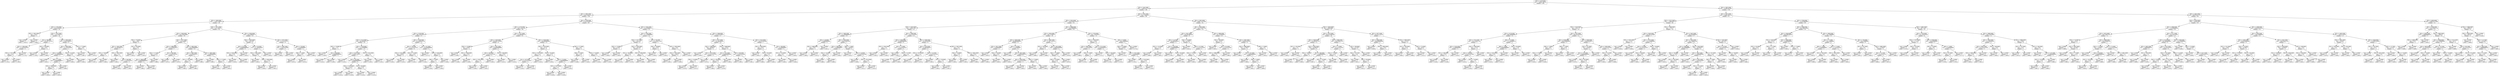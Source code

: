 digraph Tree {
0 [label="X[3] <= 3130.0000\nmse = 719644.186791\nsamples = 392", shape="box"] ;
1 [label="X[3] <= 2442.5000\nmse = 134925.61728\nsamples = 236", shape="box"] ;
0 -> 1 ;
2 [label="X[3] <= 2092.5000\nmse = 33452.8643142\nsamples = 138", shape="box"] ;
1 -> 2 ;
3 [label="X[3] <= 1895.0000\nmse = 11464.3796076\nsamples = 58", shape="box"] ;
2 -> 3 ;
4 [label="X[3] <= 1702.0000\nmse = 4526.83950617\nsamples = 18", shape="box"] ;
3 -> 4 ;
5 [label="X[3] <= 1631.0000\nmse = 324.0\nsamples = 2", shape="box"] ;
4 -> 5 ;
6 [label="mse = 0.0000\nsamples = 1\nvalue = [ 1613.]", shape="box"] ;
5 -> 6 ;
7 [label="mse = 0.0000\nsamples = 1\nvalue = [ 1649.]", shape="box"] ;
5 -> 7 ;
8 [label="X[3] <= 1812.5000\nmse = 1213.359375\nsamples = 16", shape="box"] ;
4 -> 8 ;
9 [label="X[1] <= 86.0000\nmse = 325.387755102\nsamples = 7", shape="box"] ;
8 -> 9 ;
10 [label="X[3] <= 1766.5000\nmse = 57.5555555555\nsamples = 3", shape="box"] ;
9 -> 10 ;
11 [label="X[3] <= 1757.5000\nmse = 6.25\nsamples = 2", shape="box"] ;
10 -> 11 ;
12 [label="mse = 0.0000\nsamples = 1\nvalue = [ 1755.]", shape="box"] ;
11 -> 12 ;
13 [label="mse = 0.0000\nsamples = 1\nvalue = [ 1760.]", shape="box"] ;
11 -> 13 ;
14 [label="mse = 0.0000\nsamples = 1\nvalue = [ 1773.]", shape="box"] ;
10 -> 14 ;
15 [label="X[2] <= 56.5000\nmse = 6.25\nsamples = 4", shape="box"] ;
9 -> 15 ;
16 [label="mse = 0.0000\nsamples = 2\nvalue = [ 1795.]", shape="box"] ;
15 -> 16 ;
17 [label="mse = 0.0000\nsamples = 2\nvalue = [ 1800.]", shape="box"] ;
15 -> 17 ;
18 [label="X[3] <= 1858.5000\nmse = 276.913580247\nsamples = 9", shape="box"] ;
8 -> 18 ;
19 [label="X[3] <= 1840.5000\nmse = 74.7755102036\nsamples = 7", shape="box"] ;
18 -> 19 ;
20 [label="X[4] <= 18.8000\nmse = 24.3999999999\nsamples = 5", shape="box"] ;
19 -> 20 ;
21 [label="mse = 0.0000\nsamples = 2\nvalue = [ 1825.]", shape="box"] ;
20 -> 21 ;
22 [label="X[6] <= 2.5000\nmse = 0.666666666511\nsamples = 3", shape="box"] ;
20 -> 22 ;
23 [label="X[3] <= 1834.5000\nmse = 0.25\nsamples = 2", shape="box"] ;
22 -> 23 ;
24 [label="mse = 0.0000\nsamples = 1\nvalue = [ 1834.]", shape="box"] ;
23 -> 24 ;
25 [label="mse = 0.0000\nsamples = 1\nvalue = [ 1835.]", shape="box"] ;
23 -> 25 ;
26 [label="mse = 0.0000\nsamples = 1\nvalue = [ 1836.]", shape="box"] ;
22 -> 26 ;
27 [label="X[4] <= 14.5500\nmse = 6.25\nsamples = 2", shape="box"] ;
19 -> 27 ;
28 [label="mse = 0.0000\nsamples = 1\nvalue = [ 1850.]", shape="box"] ;
27 -> 28 ;
29 [label="mse = 0.0000\nsamples = 1\nvalue = [ 1845.]", shape="box"] ;
27 -> 29 ;
30 [label="X[1] <= 77.0000\nmse = 16.0\nsamples = 2", shape="box"] ;
18 -> 30 ;
31 [label="mse = 0.0000\nsamples = 1\nvalue = [ 1867.]", shape="box"] ;
30 -> 31 ;
32 [label="mse = 0.0000\nsamples = 1\nvalue = [ 1875.]", shape="box"] ;
30 -> 32 ;
33 [label="X[3] <= 2011.0000\nmse = 2147.294375\nsamples = 40", shape="box"] ;
3 -> 33 ;
34 [label="X[3] <= 1959.0000\nmse = 540.534023669\nsamples = 26", shape="box"] ;
33 -> 34 ;
35 [label="X[5] <= 78.0000\nmse = 146.0\nsamples = 9", shape="box"] ;
34 -> 35 ;
36 [label="X[3] <= 1942.5000\nmse = 43.2653061221\nsamples = 7", shape="box"] ;
35 -> 36 ;
37 [label="X[5] <= 76.5000\nmse = 2.0\nsamples = 3", shape="box"] ;
36 -> 37 ;
38 [label="mse = 0.0000\nsamples = 2\nvalue = [ 1937.]", shape="box"] ;
37 -> 38 ;
39 [label="mse = 0.0000\nsamples = 1\nvalue = [ 1940.]", shape="box"] ;
37 -> 39 ;
40 [label="X[3] <= 1947.5000\nmse = 12.5\nsamples = 4", shape="box"] ;
36 -> 40 ;
41 [label="mse = 0.0000\nsamples = 1\nvalue = [ 1945.]", shape="box"] ;
40 -> 41 ;
42 [label="X[2] <= 68.5000\nmse = 5.5555555555\nsamples = 3", shape="box"] ;
40 -> 42 ;
43 [label="mse = 0.0000\nsamples = 2\nvalue = [ 1950.]", shape="box"] ;
42 -> 43 ;
44 [label="mse = 0.0000\nsamples = 1\nvalue = [ 1955.]", shape="box"] ;
42 -> 44 ;
45 [label="X[1] <= 93.5000\nmse = 25.0\nsamples = 2", shape="box"] ;
35 -> 45 ;
46 [label="mse = 0.0000\nsamples = 1\nvalue = [ 1925.]", shape="box"] ;
45 -> 46 ;
47 [label="mse = 0.0000\nsamples = 1\nvalue = [ 1915.]", shape="box"] ;
45 -> 47 ;
48 [label="X[3] <= 1977.5000\nmse = 145.0449827\nsamples = 17", shape="box"] ;
34 -> 48 ;
49 [label="X[3] <= 1969.0000\nmse = 20.2040816322\nsamples = 7", shape="box"] ;
48 -> 49 ;
50 [label="X[4] <= 17.2500\nmse = 3.1875\nsamples = 4", shape="box"] ;
49 -> 50 ;
51 [label="X[3] <= 1964.0000\nmse = 0.888888889458\nsamples = 3", shape="box"] ;
50 -> 51 ;
52 [label="mse = 0.0000\nsamples = 1\nvalue = [ 1963.]", shape="box"] ;
51 -> 52 ;
53 [label="mse = 0.0000\nsamples = 2\nvalue = [ 1965.]", shape="box"] ;
51 -> 53 ;
54 [label="mse = 0.0000\nsamples = 1\nvalue = [ 1968.]", shape="box"] ;
50 -> 54 ;
55 [label="X[1] <= 88.5000\nmse = 5.55555555597\nsamples = 3", shape="box"] ;
49 -> 55 ;
56 [label="mse = 0.0000\nsamples = 2\nvalue = [ 1975.]", shape="box"] ;
55 -> 56 ;
57 [label="mse = 0.0000\nsamples = 1\nvalue = [ 1970.]", shape="box"] ;
55 -> 57 ;
58 [label="X[3] <= 1992.5000\nmse = 49.3599999999\nsamples = 10", shape="box"] ;
48 -> 58 ;
59 [label="X[3] <= 1987.5000\nmse = 10.2040816327\nsamples = 7", shape="box"] ;
58 -> 59 ;
60 [label="X[1] <= 101.0000\nmse = 4.0\nsamples = 5", shape="box"] ;
59 -> 60 ;
61 [label="mse = 0.0000\nsamples = 4\nvalue = [ 1985.]", shape="box"] ;
60 -> 61 ;
62 [label="mse = 0.0000\nsamples = 1\nvalue = [ 1980.]", shape="box"] ;
60 -> 62 ;
63 [label="mse = 0.0000\nsamples = 2\nvalue = [ 1990.]", shape="box"] ;
59 -> 63 ;
64 [label="X[3] <= 1997.5000\nmse = 10.888888889\nsamples = 3", shape="box"] ;
58 -> 64 ;
65 [label="mse = 0.0000\nsamples = 1\nvalue = [ 1995.]", shape="box"] ;
64 -> 65 ;
66 [label="X[4] <= 17.5000\nmse = 2.25\nsamples = 2", shape="box"] ;
64 -> 66 ;
67 [label="mse = 0.0000\nsamples = 1\nvalue = [ 2000.]", shape="box"] ;
66 -> 67 ;
68 [label="mse = 0.0000\nsamples = 1\nvalue = [ 2003.]", shape="box"] ;
66 -> 68 ;
69 [label="X[3] <= 2058.0000\nmse = 428.346938775\nsamples = 14", shape="box"] ;
33 -> 69 ;
70 [label="X[3] <= 2030.0000\nmse = 156.1875\nsamples = 8", shape="box"] ;
69 -> 70 ;
71 [label="X[5] <= 81.0000\nmse = 6.88888888946\nsamples = 3", shape="box"] ;
70 -> 71 ;
72 [label="X[3] <= 2019.5000\nmse = 0.25\nsamples = 2", shape="box"] ;
71 -> 72 ;
73 [label="mse = 0.0000\nsamples = 1\nvalue = [ 2019.]", shape="box"] ;
72 -> 73 ;
74 [label="mse = 0.0000\nsamples = 1\nvalue = [ 2020.]", shape="box"] ;
72 -> 74 ;
75 [label="mse = 0.0000\nsamples = 1\nvalue = [ 2025.]", shape="box"] ;
71 -> 75 ;
76 [label="X[4] <= 20.3500\nmse = 32.1600000001\nsamples = 5", shape="box"] ;
70 -> 76 ;
77 [label="X[3] <= 2047.5000\nmse = 7.6875\nsamples = 4", shape="box"] ;
76 -> 77 ;
78 [label="mse = 0.0000\nsamples = 2\nvalue = [ 2045.]", shape="box"] ;
77 -> 78 ;
79 [label="X[3] <= 2050.5000\nmse = 0.25\nsamples = 2", shape="box"] ;
77 -> 79 ;
80 [label="mse = 0.0000\nsamples = 1\nvalue = [ 2050.]", shape="box"] ;
79 -> 80 ;
81 [label="mse = 0.0000\nsamples = 1\nvalue = [ 2051.]", shape="box"] ;
79 -> 81 ;
82 [label="mse = 0.0000\nsamples = 1\nvalue = [ 2035.]", shape="box"] ;
76 -> 82 ;
83 [label="X[3] <= 2072.0000\nmse = 47.222222222\nsamples = 6", shape="box"] ;
69 -> 83 ;
84 [label="X[3] <= 2067.5000\nmse = 5.5555555569\nsamples = 3", shape="box"] ;
83 -> 84 ;
85 [label="mse = 0.0000\nsamples = 2\nvalue = [ 2065.]", shape="box"] ;
84 -> 85 ;
86 [label="mse = 0.0000\nsamples = 1\nvalue = [ 2070.]", shape="box"] ;
84 -> 86 ;
87 [label="X[5] <= 78.5000\nmse = 24.666666667\nsamples = 3", shape="box"] ;
83 -> 87 ;
88 [label="X[6] <= 1.5000\nmse = 0.25\nsamples = 2", shape="box"] ;
87 -> 88 ;
89 [label="mse = 0.0000\nsamples = 1\nvalue = [ 2075.]", shape="box"] ;
88 -> 89 ;
90 [label="mse = 0.0000\nsamples = 1\nvalue = [ 2074.]", shape="box"] ;
88 -> 90 ;
91 [label="mse = 0.0000\nsamples = 1\nvalue = [ 2085.]", shape="box"] ;
87 -> 91 ;
92 [label="X[3] <= 2259.5000\nmse = 9719.52359375\nsamples = 80", shape="box"] ;
2 -> 92 ;
93 [label="X[3] <= 2179.5000\nmse = 2067.34331597\nsamples = 48", shape="box"] ;
92 -> 93 ;
94 [label="X[3] <= 2139.5000\nmse = 366.148148148\nsamples = 27", shape="box"] ;
93 -> 94 ;
95 [label="X[3] <= 2115.0000\nmse = 90.30859375\nsamples = 16", shape="box"] ;
94 -> 95 ;
96 [label="X[5] <= 73.0000\nmse = 17.0\nsamples = 4", shape="box"] ;
95 -> 96 ;
97 [label="mse = 0.0000\nsamples = 1\nvalue = [ 2100.]", shape="box"] ;
96 -> 97 ;
98 [label="X[1] <= 88.0000\nmse = 0.888888888061\nsamples = 3", shape="box"] ;
96 -> 98 ;
99 [label="mse = 0.0000\nsamples = 2\nvalue = [ 2110.]", shape="box"] ;
98 -> 99 ;
100 [label="mse = 0.0000\nsamples = 1\nvalue = [ 2108.]", shape="box"] ;
98 -> 100 ;
101 [label="X[3] <= 2128.0000\nmse = 15.576388889\nsamples = 12", shape="box"] ;
95 -> 101 ;
102 [label="X[3] <= 2121.5000\nmse = 3.42857142817\nsamples = 7", shape="box"] ;
101 -> 102 ;
103 [label="mse = 0.0000\nsamples = 1\nvalue = [ 2120.]", shape="box"] ;
102 -> 103 ;
104 [label="X[2] <= 85.0000\nmse = 0.888888888992\nsamples = 6", shape="box"] ;
102 -> 104 ;
105 [label="X[3] <= 2125.5000\nmse = 0.1875\nsamples = 4", shape="box"] ;
104 -> 105 ;
106 [label="mse = 0.0000\nsamples = 3\nvalue = [ 2125.]", shape="box"] ;
105 -> 106 ;
107 [label="mse = 0.0000\nsamples = 1\nvalue = [ 2126.]", shape="box"] ;
105 -> 107 ;
108 [label="X[1] <= 93.0000\nmse = 0.25\nsamples = 2", shape="box"] ;
104 -> 108 ;
109 [label="mse = 0.0000\nsamples = 1\nvalue = [ 2124.]", shape="box"] ;
108 -> 109 ;
110 [label="mse = 0.0000\nsamples = 1\nvalue = [ 2123.]", shape="box"] ;
108 -> 110 ;
111 [label="X[3] <= 2132.5000\nmse = 4.0\nsamples = 5", shape="box"] ;
101 -> 111 ;
112 [label="mse = 0.0000\nsamples = 4\nvalue = [ 2130.]", shape="box"] ;
111 -> 112 ;
113 [label="mse = 0.0000\nsamples = 1\nvalue = [ 2135.]", shape="box"] ;
111 -> 113 ;
114 [label="X[3] <= 2156.5000\nmse = 61.3388429759\nsamples = 11", shape="box"] ;
94 -> 114 ;
115 [label="X[5] <= 79.5000\nmse = 22.2222222229\nsamples = 6", shape="box"] ;
114 -> 115 ;
116 [label="X[3] <= 2152.5000\nmse = 4.6875\nsamples = 4", shape="box"] ;
115 -> 116 ;
117 [label="mse = 0.0000\nsamples = 1\nvalue = [ 2150.]", shape="box"] ;
116 -> 117 ;
118 [label="mse = 0.0000\nsamples = 3\nvalue = [ 2155.]", shape="box"] ;
116 -> 118 ;
119 [label="X[2] <= 71.5000\nmse = 0.25\nsamples = 2", shape="box"] ;
115 -> 119 ;
120 [label="mse = 0.0000\nsamples = 1\nvalue = [ 2145.]", shape="box"] ;
119 -> 120 ;
121 [label="mse = 0.0000\nsamples = 1\nvalue = [ 2144.]", shape="box"] ;
119 -> 121 ;
122 [label="X[1] <= 97.5000\nmse = 19.8399999999\nsamples = 5", shape="box"] ;
114 -> 122 ;
123 [label="mse = 0.0000\nsamples = 1\nvalue = [ 2171.]", shape="box"] ;
122 -> 123 ;
124 [label="X[3] <= 2162.0000\nmse = 6.75\nsamples = 4", shape="box"] ;
122 -> 124 ;
125 [label="X[6] <= 2.5000\nmse = 1.0\nsamples = 2", shape="box"] ;
124 -> 125 ;
126 [label="mse = 0.0000\nsamples = 1\nvalue = [ 2158.]", shape="box"] ;
125 -> 126 ;
127 [label="mse = 0.0000\nsamples = 1\nvalue = [ 2160.]", shape="box"] ;
125 -> 127 ;
128 [label="mse = 0.0000\nsamples = 2\nvalue = [ 2164.]", shape="box"] ;
124 -> 128 ;
129 [label="X[3] <= 2217.0000\nmse = 423.868480725\nsamples = 21", shape="box"] ;
93 -> 129 ;
130 [label="X[3] <= 2195.0000\nmse = 89.5061728386\nsamples = 9", shape="box"] ;
129 -> 130 ;
131 [label="X[4] <= 15.0000\nmse = 0.6875\nsamples = 4", shape="box"] ;
130 -> 131 ;
132 [label="mse = 0.0000\nsamples = 2\nvalue = [ 2190.]", shape="box"] ;
131 -> 132 ;
133 [label="X[3] <= 2188.5000\nmse = 0.25\nsamples = 2", shape="box"] ;
131 -> 133 ;
134 [label="mse = 0.0000\nsamples = 1\nvalue = [ 2188.]", shape="box"] ;
133 -> 134 ;
135 [label="mse = 0.0000\nsamples = 1\nvalue = [ 2189.]", shape="box"] ;
133 -> 135 ;
136 [label="X[3] <= 2207.5000\nmse = 29.8399999999\nsamples = 5", shape="box"] ;
130 -> 136 ;
137 [label="X[5] <= 80.5000\nmse = 4.22222222108\nsamples = 3", shape="box"] ;
136 -> 137 ;
138 [label="X[3] <= 2201.0000\nmse = 1.0\nsamples = 2", shape="box"] ;
137 -> 138 ;
139 [label="mse = 0.0000\nsamples = 1\nvalue = [ 2200.]", shape="box"] ;
138 -> 139 ;
140 [label="mse = 0.0000\nsamples = 1\nvalue = [ 2202.]", shape="box"] ;
138 -> 140 ;
141 [label="mse = 0.0000\nsamples = 1\nvalue = [ 2205.]", shape="box"] ;
137 -> 141 ;
142 [label="X[1] <= 106.0000\nmse = 6.25\nsamples = 2", shape="box"] ;
136 -> 142 ;
143 [label="mse = 0.0000\nsamples = 1\nvalue = [ 2215.]", shape="box"] ;
142 -> 143 ;
144 [label="mse = 0.0000\nsamples = 1\nvalue = [ 2210.]", shape="box"] ;
142 -> 144 ;
145 [label="X[3] <= 2239.5000\nmse = 162.888888888\nsamples = 12", shape="box"] ;
129 -> 145 ;
146 [label="X[3] <= 2224.5000\nmse = 25.75\nsamples = 8", shape="box"] ;
145 -> 146 ;
147 [label="X[3] <= 2221.5000\nmse = 2.25\nsamples = 4", shape="box"] ;
146 -> 147 ;
148 [label="X[1] <= 107.0000\nmse = 0.222222222947\nsamples = 3", shape="box"] ;
147 -> 148 ;
149 [label="mse = 0.0000\nsamples = 1\nvalue = [ 2219.]", shape="box"] ;
148 -> 149 ;
150 [label="mse = 0.0000\nsamples = 2\nvalue = [ 2220.]", shape="box"] ;
148 -> 150 ;
151 [label="mse = 0.0000\nsamples = 1\nvalue = [ 2223.]", shape="box"] ;
147 -> 151 ;
152 [label="X[5] <= 70.5000\nmse = 8.75\nsamples = 4", shape="box"] ;
146 -> 152 ;
153 [label="mse = 0.0000\nsamples = 1\nvalue = [ 2234.]", shape="box"] ;
152 -> 153 ;
154 [label="X[5] <= 75.0000\nmse = 2.66666666698\nsamples = 3", shape="box"] ;
152 -> 154 ;
155 [label="X[3] <= 2227.0000\nmse = 1.0\nsamples = 2", shape="box"] ;
154 -> 155 ;
156 [label="mse = 0.0000\nsamples = 1\nvalue = [ 2226.]", shape="box"] ;
155 -> 156 ;
157 [label="mse = 0.0000\nsamples = 1\nvalue = [ 2228.]", shape="box"] ;
155 -> 157 ;
158 [label="mse = 0.0000\nsamples = 1\nvalue = [ 2230.]", shape="box"] ;
154 -> 158 ;
159 [label="X[4] <= 17.3000\nmse = 20.5\nsamples = 4", shape="box"] ;
145 -> 159 ;
160 [label="X[6] <= 2.5000\nmse = 0.25\nsamples = 2", shape="box"] ;
159 -> 160 ;
161 [label="mse = 0.0000\nsamples = 1\nvalue = [ 2246.]", shape="box"] ;
160 -> 161 ;
162 [label="mse = 0.0000\nsamples = 1\nvalue = [ 2245.]", shape="box"] ;
160 -> 162 ;
163 [label="X[5] <= 74.0000\nmse = 0.25\nsamples = 2", shape="box"] ;
159 -> 163 ;
164 [label="mse = 0.0000\nsamples = 1\nvalue = [ 2254.]", shape="box"] ;
163 -> 164 ;
165 [label="mse = 0.0000\nsamples = 1\nvalue = [ 2255.]", shape="box"] ;
163 -> 165 ;
166 [label="X[3] <= 2342.5000\nmse = 3119.08984375\nsamples = 32", shape="box"] ;
92 -> 166 ;
167 [label="X[3] <= 2292.5000\nmse = 477.128888889\nsamples = 15", shape="box"] ;
166 -> 167 ;
168 [label="X[3] <= 2271.5000\nmse = 104.4375\nsamples = 8", shape="box"] ;
167 -> 168 ;
169 [label="X[5] <= 72.0000\nmse = 0.1875\nsamples = 4", shape="box"] ;
168 -> 169 ;
170 [label="mse = 0.0000\nsamples = 1\nvalue = [ 2264.]", shape="box"] ;
169 -> 170 ;
171 [label="mse = 0.0000\nsamples = 3\nvalue = [ 2265.]", shape="box"] ;
169 -> 171 ;
172 [label="X[3] <= 2283.5000\nmse = 28.1875\nsamples = 4", shape="box"] ;
168 -> 172 ;
173 [label="X[1] <= 105.0000\nmse = 0.25\nsamples = 2", shape="box"] ;
172 -> 173 ;
174 [label="mse = 0.0000\nsamples = 1\nvalue = [ 2279.]", shape="box"] ;
173 -> 174 ;
175 [label="mse = 0.0000\nsamples = 1\nvalue = [ 2278.]", shape="box"] ;
173 -> 175 ;
176 [label="X[3] <= 2289.0000\nmse = 1.0\nsamples = 2", shape="box"] ;
172 -> 176 ;
177 [label="mse = 0.0000\nsamples = 1\nvalue = [ 2288.]", shape="box"] ;
176 -> 177 ;
178 [label="mse = 0.0000\nsamples = 1\nvalue = [ 2290.]", shape="box"] ;
176 -> 178 ;
179 [label="X[1] <= 93.5000\nmse = 221.428571428\nsamples = 7", shape="box"] ;
167 -> 179 ;
180 [label="X[4] <= 18.6000\nmse = 6.25\nsamples = 2", shape="box"] ;
179 -> 180 ;
181 [label="mse = 0.0000\nsamples = 1\nvalue = [ 2330.]", shape="box"] ;
180 -> 181 ;
182 [label="mse = 0.0000\nsamples = 1\nvalue = [ 2335.]", shape="box"] ;
180 -> 182 ;
183 [label="X[3] <= 2305.0000\nmse = 24.0\nsamples = 5", shape="box"] ;
179 -> 183 ;
184 [label="X[3] <= 2297.5000\nmse = 4.6875\nsamples = 4", shape="box"] ;
183 -> 184 ;
185 [label="mse = 0.0000\nsamples = 1\nvalue = [ 2295.]", shape="box"] ;
184 -> 185 ;
186 [label="mse = 0.0000\nsamples = 3\nvalue = [ 2300.]", shape="box"] ;
184 -> 186 ;
187 [label="mse = 0.0000\nsamples = 1\nvalue = [ 2310.]", shape="box"] ;
183 -> 187 ;
188 [label="X[3] <= 2398.0000\nmse = 470.823529412\nsamples = 17", shape="box"] ;
166 -> 188 ;
189 [label="X[3] <= 2377.0000\nmse = 167.960000001\nsamples = 10", shape="box"] ;
188 -> 189 ;
190 [label="X[3] <= 2360.0000\nmse = 96.6875\nsamples = 4", shape="box"] ;
189 -> 190 ;
191 [label="mse = 0.0000\nsamples = 1\nvalue = [ 2350.]", shape="box"] ;
190 -> 191 ;
192 [label="X[3] <= 2373.5000\nmse = 4.22222222202\nsamples = 3", shape="box"] ;
190 -> 192 ;
193 [label="X[4] <= 14.0000\nmse = 1.0\nsamples = 2", shape="box"] ;
192 -> 193 ;
194 [label="mse = 0.0000\nsamples = 1\nvalue = [ 2370.]", shape="box"] ;
193 -> 194 ;
195 [label="mse = 0.0000\nsamples = 1\nvalue = [ 2372.]", shape="box"] ;
193 -> 195 ;
196 [label="mse = 0.0000\nsamples = 1\nvalue = [ 2375.]", shape="box"] ;
192 -> 196 ;
197 [label="X[3] <= 2388.0000\nmse = 43.25\nsamples = 6", shape="box"] ;
189 -> 197 ;
198 [label="X[1] <= 121.5000\nmse = 6.88888888806\nsamples = 3", shape="box"] ;
197 -> 198 ;
199 [label="X[1] <= 103.0000\nmse = 0.25\nsamples = 2", shape="box"] ;
198 -> 199 ;
200 [label="mse = 0.0000\nsamples = 1\nvalue = [ 2380.]", shape="box"] ;
199 -> 200 ;
201 [label="mse = 0.0000\nsamples = 1\nvalue = [ 2379.]", shape="box"] ;
199 -> 201 ;
202 [label="mse = 0.0000\nsamples = 1\nvalue = [ 2385.]", shape="box"] ;
198 -> 202 ;
203 [label="X[2] <= 90.5000\nmse = 3.5555555569\nsamples = 3", shape="box"] ;
197 -> 203 ;
204 [label="mse = 0.0000\nsamples = 2\nvalue = [ 2395.]", shape="box"] ;
203 -> 204 ;
205 [label="mse = 0.0000\nsamples = 1\nvalue = [ 2391.]", shape="box"] ;
203 -> 205 ;
206 [label="X[3] <= 2414.0000\nmse = 143.551020408\nsamples = 7", shape="box"] ;
188 -> 206 ;
207 [label="X[3] <= 2403.0000\nmse = 8.25\nsamples = 4", shape="box"] ;
206 -> 207 ;
208 [label="mse = 0.0000\nsamples = 1\nvalue = [ 2401.]", shape="box"] ;
207 -> 208 ;
209 [label="X[2] <= 93.5000\nmse = 2.0\nsamples = 3", shape="box"] ;
207 -> 209 ;
210 [label="mse = 0.0000\nsamples = 2\nvalue = [ 2408.]", shape="box"] ;
209 -> 210 ;
211 [label="mse = 0.0000\nsamples = 1\nvalue = [ 2405.]", shape="box"] ;
209 -> 211 ;
212 [label="X[2] <= 96.0000\nmse = 34.666666667\nsamples = 3", shape="box"] ;
206 -> 212 ;
213 [label="X[1] <= 113.0000\nmse = 4.0\nsamples = 2", shape="box"] ;
212 -> 213 ;
214 [label="mse = 0.0000\nsamples = 1\nvalue = [ 2430.]", shape="box"] ;
213 -> 214 ;
215 [label="mse = 0.0000\nsamples = 1\nvalue = [ 2434.]", shape="box"] ;
213 -> 215 ;
216 [label="mse = 0.0000\nsamples = 1\nvalue = [ 2420.]", shape="box"] ;
212 -> 216 ;
217 [label="X[3] <= 2781.5000\nmse = 32477.9591837\nsamples = 98", shape="box"] ;
1 -> 217 ;
218 [label="X[3] <= 2610.0000\nmse = 7020.62002744\nsamples = 54", shape="box"] ;
217 -> 218 ;
219 [label="X[3] <= 2533.5000\nmse = 2038.2784\nsamples = 25", shape="box"] ;
218 -> 219 ;
220 [label="X[3] <= 2480.5000\nmse = 511.609999999\nsamples = 10", shape="box"] ;
219 -> 220 ;
221 [label="X[4] <= 16.0000\nmse = 74.8888888881\nsamples = 3", shape="box"] ;
220 -> 221 ;
222 [label="X[3] <= 2468.0000\nmse = 16.0\nsamples = 2", shape="box"] ;
221 -> 222 ;
223 [label="mse = 0.0000\nsamples = 1\nvalue = [ 2464.]", shape="box"] ;
222 -> 223 ;
224 [label="mse = 0.0000\nsamples = 1\nvalue = [ 2472.]", shape="box"] ;
222 -> 224 ;
225 [label="mse = 0.0000\nsamples = 1\nvalue = [ 2451.]", shape="box"] ;
221 -> 225 ;
226 [label="X[3] <= 2503.0000\nmse = 148.979591836\nsamples = 7", shape="box"] ;
220 -> 226 ;
227 [label="X[3] <= 2495.0000\nmse = 24.666666667\nsamples = 3", shape="box"] ;
226 -> 227 ;
228 [label="X[4] <= 15.3500\nmse = 0.25\nsamples = 2", shape="box"] ;
227 -> 228 ;
229 [label="mse = 0.0000\nsamples = 1\nvalue = [ 2489.]", shape="box"] ;
228 -> 229 ;
230 [label="mse = 0.0000\nsamples = 1\nvalue = [ 2490.]", shape="box"] ;
228 -> 230 ;
231 [label="mse = 0.0000\nsamples = 1\nvalue = [ 2500.]", shape="box"] ;
227 -> 231 ;
232 [label="X[6] <= 1.5000\nmse = 48.6875\nsamples = 4", shape="box"] ;
226 -> 232 ;
233 [label="mse = 0.0000\nsamples = 1\nvalue = [ 2525.]", shape="box"] ;
232 -> 233 ;
234 [label="X[4] <= 14.6500\nmse = 13.5555555569\nsamples = 3", shape="box"] ;
232 -> 234 ;
235 [label="mse = 0.0000\nsamples = 1\nvalue = [ 2506.]", shape="box"] ;
234 -> 235 ;
236 [label="X[3] <= 2513.0000\nmse = 4.0\nsamples = 2", shape="box"] ;
234 -> 236 ;
237 [label="mse = 0.0000\nsamples = 1\nvalue = [ 2511.]", shape="box"] ;
236 -> 237 ;
238 [label="mse = 0.0000\nsamples = 1\nvalue = [ 2515.]", shape="box"] ;
236 -> 238 ;
239 [label="X[3] <= 2568.5000\nmse = 416.515555555\nsamples = 15", shape="box"] ;
219 -> 239 ;
240 [label="X[3] <= 2550.5000\nmse = 82.8888888899\nsamples = 6", shape="box"] ;
239 -> 240 ;
241 [label="X[3] <= 2543.5000\nmse = 2.0\nsamples = 3", shape="box"] ;
240 -> 241 ;
242 [label="mse = 0.0000\nsamples = 2\nvalue = [ 2542.]", shape="box"] ;
241 -> 242 ;
243 [label="mse = 0.0000\nsamples = 1\nvalue = [ 2545.]", shape="box"] ;
241 -> 243 ;
244 [label="X[5] <= 77.0000\nmse = 13.5555555541\nsamples = 3", shape="box"] ;
240 -> 244 ;
245 [label="mse = 0.0000\nsamples = 1\nvalue = [ 2565.]", shape="box"] ;
244 -> 245 ;
246 [label="X[4] <= 13.7000\nmse = 4.0\nsamples = 2", shape="box"] ;
244 -> 246 ;
247 [label="mse = 0.0000\nsamples = 1\nvalue = [ 2556.]", shape="box"] ;
246 -> 247 ;
248 [label="mse = 0.0000\nsamples = 1\nvalue = [ 2560.]", shape="box"] ;
246 -> 248 ;
249 [label="X[3] <= 2589.5000\nmse = 107.654320987\nsamples = 9", shape="box"] ;
239 -> 249 ;
250 [label="X[3] <= 2578.5000\nmse = 33.3600000013\nsamples = 5", shape="box"] ;
249 -> 250 ;
251 [label="X[3] <= 2573.5000\nmse = 2.25\nsamples = 2", shape="box"] ;
250 -> 251 ;
252 [label="mse = 0.0000\nsamples = 1\nvalue = [ 2572.]", shape="box"] ;
251 -> 252 ;
253 [label="mse = 0.0000\nsamples = 1\nvalue = [ 2575.]", shape="box"] ;
251 -> 253 ;
254 [label="X[4] <= 14.2500\nmse = 4.22222222295\nsamples = 3", shape="box"] ;
250 -> 254 ;
255 [label="mse = 0.0000\nsamples = 1\nvalue = [ 2582.]", shape="box"] ;
254 -> 255 ;
256 [label="X[1] <= 178.0000\nmse = 1.0\nsamples = 2", shape="box"] ;
254 -> 256 ;
257 [label="mse = 0.0000\nsamples = 1\nvalue = [ 2585.]", shape="box"] ;
256 -> 257 ;
258 [label="mse = 0.0000\nsamples = 1\nvalue = [ 2587.]", shape="box"] ;
256 -> 258 ;
259 [label="X[3] <= 2597.5000\nmse = 24.5\nsamples = 4", shape="box"] ;
249 -> 259 ;
260 [label="X[4] <= 14.9000\nmse = 2.25\nsamples = 2", shape="box"] ;
259 -> 260 ;
261 [label="mse = 0.0000\nsamples = 1\nvalue = [ 2595.]", shape="box"] ;
260 -> 261 ;
262 [label="mse = 0.0000\nsamples = 1\nvalue = [ 2592.]", shape="box"] ;
260 -> 262 ;
263 [label="X[3] <= 2602.5000\nmse = 6.25\nsamples = 2", shape="box"] ;
259 -> 263 ;
264 [label="mse = 0.0000\nsamples = 1\nvalue = [ 2600.]", shape="box"] ;
263 -> 264 ;
265 [label="mse = 0.0000\nsamples = 1\nvalue = [ 2605.]", shape="box"] ;
263 -> 265 ;
266 [label="X[3] <= 2686.0000\nmse = 1935.89060642\nsamples = 29", shape="box"] ;
218 -> 266 ;
267 [label="X[3] <= 2654.0000\nmse = 405.12109375\nsamples = 16", shape="box"] ;
266 -> 267 ;
268 [label="X[3] <= 2629.5000\nmse = 96.8888888881\nsamples = 9", shape="box"] ;
267 -> 268 ;
269 [label="X[3] <= 2617.5000\nmse = 16.666666667\nsamples = 3", shape="box"] ;
268 -> 269 ;
270 [label="mse = 0.0000\nsamples = 1\nvalue = [ 2615.]", shape="box"] ;
269 -> 270 ;
271 [label="X[4] <= 16.5000\nmse = 6.25\nsamples = 2", shape="box"] ;
269 -> 271 ;
272 [label="mse = 0.0000\nsamples = 1\nvalue = [ 2620.]", shape="box"] ;
271 -> 272 ;
273 [label="mse = 0.0000\nsamples = 1\nvalue = [ 2625.]", shape="box"] ;
271 -> 273 ;
274 [label="X[5] <= 70.5000\nmse = 22.916666667\nsamples = 6", shape="box"] ;
268 -> 274 ;
275 [label="mse = 0.0000\nsamples = 1\nvalue = [ 2648.]", shape="box"] ;
274 -> 275 ;
276 [label="X[3] <= 2637.0000\nmse = 5.84000000078\nsamples = 5", shape="box"] ;
274 -> 276 ;
277 [label="X[3] <= 2634.5000\nmse = 0.222222222947\nsamples = 3", shape="box"] ;
276 -> 277 ;
278 [label="mse = 0.0000\nsamples = 1\nvalue = [ 2634.]", shape="box"] ;
277 -> 278 ;
279 [label="mse = 0.0000\nsamples = 2\nvalue = [ 2635.]", shape="box"] ;
277 -> 279 ;
280 [label="X[4] <= 17.8000\nmse = 0.25\nsamples = 2", shape="box"] ;
276 -> 280 ;
281 [label="mse = 0.0000\nsamples = 1\nvalue = [ 2639.]", shape="box"] ;
280 -> 281 ;
282 [label="mse = 0.0000\nsamples = 1\nvalue = [ 2640.]", shape="box"] ;
280 -> 282 ;
283 [label="X[3] <= 2667.5000\nmse = 27.3877551015\nsamples = 7", shape="box"] ;
267 -> 283 ;
284 [label="X[2] <= 103.0000\nmse = 6.25\nsamples = 2", shape="box"] ;
283 -> 284 ;
285 [label="mse = 0.0000\nsamples = 1\nvalue = [ 2665.]", shape="box"] ;
284 -> 285 ;
286 [label="mse = 0.0000\nsamples = 1\nvalue = [ 2660.]", shape="box"] ;
284 -> 286 ;
287 [label="X[3] <= 2675.0000\nmse = 8.96000000089\nsamples = 5", shape="box"] ;
283 -> 287 ;
288 [label="X[5] <= 77.0000\nmse = 0.6875\nsamples = 4", shape="box"] ;
287 -> 288 ;
289 [label="X[4] <= 15.5000\nmse = 0.25\nsamples = 2", shape="box"] ;
288 -> 289 ;
290 [label="mse = 0.0000\nsamples = 1\nvalue = [ 2671.]", shape="box"] ;
289 -> 290 ;
291 [label="mse = 0.0000\nsamples = 1\nvalue = [ 2672.]", shape="box"] ;
289 -> 291 ;
292 [label="mse = 0.0000\nsamples = 2\nvalue = [ 2670.]", shape="box"] ;
288 -> 292 ;
293 [label="mse = 0.0000\nsamples = 1\nvalue = [ 2678.]", shape="box"] ;
287 -> 293 ;
294 [label="X[3] <= 2730.0000\nmse = 491.715976332\nsamples = 13", shape="box"] ;
266 -> 294 ;
295 [label="X[3] <= 2706.5000\nmse = 116.0\nsamples = 8", shape="box"] ;
294 -> 295 ;
296 [label="X[3] <= 2697.0000\nmse = 11.555555556\nsamples = 3", shape="box"] ;
295 -> 296 ;
297 [label="mse = 0.0000\nsamples = 1\nvalue = [ 2694.]", shape="box"] ;
296 -> 297 ;
298 [label="X[0] <= 5.0000\nmse = 1.0\nsamples = 2", shape="box"] ;
296 -> 298 ;
299 [label="mse = 0.0000\nsamples = 1\nvalue = [ 2702.]", shape="box"] ;
298 -> 299 ;
300 [label="mse = 0.0000\nsamples = 1\nvalue = [ 2700.]", shape="box"] ;
298 -> 300 ;
301 [label="X[3] <= 2715.5000\nmse = 20.5600000015\nsamples = 5", shape="box"] ;
295 -> 301 ;
302 [label="mse = 0.0000\nsamples = 1\nvalue = [ 2711.]", shape="box"] ;
301 -> 302 ;
303 [label="X[1] <= 156.5000\nmse = 4.6875\nsamples = 4", shape="box"] ;
301 -> 303 ;
304 [label="mse = 0.0000\nsamples = 3\nvalue = [ 2720.]", shape="box"] ;
303 -> 304 ;
305 [label="mse = 0.0000\nsamples = 1\nvalue = [ 2725.]", shape="box"] ;
303 -> 305 ;
306 [label="X[0] <= 5.0000\nmse = 190.159999999\nsamples = 5", shape="box"] ;
294 -> 306 ;
307 [label="X[4] <= 15.9000\nmse = 54.6875\nsamples = 4", shape="box"] ;
306 -> 307 ;
308 [label="mse = 0.0000\nsamples = 1\nvalue = [ 2755.]", shape="box"] ;
307 -> 308 ;
309 [label="X[3] <= 2737.5000\nmse = 16.666666667\nsamples = 3", shape="box"] ;
307 -> 309 ;
310 [label="mse = 0.0000\nsamples = 1\nvalue = [ 2735.]", shape="box"] ;
309 -> 310 ;
311 [label="X[3] <= 2742.5000\nmse = 6.25\nsamples = 2", shape="box"] ;
309 -> 311 ;
312 [label="mse = 0.0000\nsamples = 1\nvalue = [ 2740.]", shape="box"] ;
311 -> 312 ;
313 [label="mse = 0.0000\nsamples = 1\nvalue = [ 2745.]", shape="box"] ;
311 -> 313 ;
314 [label="mse = 0.0000\nsamples = 1\nvalue = [ 2774.]", shape="box"] ;
306 -> 314 ;
315 [label="X[3] <= 2922.0000\nmse = 8088.72107438\nsamples = 44", shape="box"] ;
217 -> 315 ;
316 [label="X[3] <= 2845.0000\nmse = 1847.25207756\nsamples = 19", shape="box"] ;
315 -> 316 ;
317 [label="X[3] <= 2811.0000\nmse = 305.802469136\nsamples = 9", shape="box"] ;
316 -> 317 ;
318 [label="X[4] <= 14.7000\nmse = 44.5600000015\nsamples = 5", shape="box"] ;
317 -> 318 ;
319 [label="X[2] <= 113.5000\nmse = 12.25\nsamples = 2", shape="box"] ;
318 -> 319 ;
320 [label="mse = 0.0000\nsamples = 1\nvalue = [ 2800.]", shape="box"] ;
319 -> 320 ;
321 [label="mse = 0.0000\nsamples = 1\nvalue = [ 2807.]", shape="box"] ;
319 -> 321 ;
322 [label="X[1] <= 130.5000\nmse = 6.88888888806\nsamples = 3", shape="box"] ;
318 -> 322 ;
323 [label="mse = 0.0000\nsamples = 1\nvalue = [ 2795.]", shape="box"] ;
322 -> 323 ;
324 [label="X[2] <= 93.0000\nmse = 0.25\nsamples = 2", shape="box"] ;
322 -> 324 ;
325 [label="mse = 0.0000\nsamples = 1\nvalue = [ 2790.]", shape="box"] ;
324 -> 325 ;
326 [label="mse = 0.0000\nsamples = 1\nvalue = [ 2789.]", shape="box"] ;
324 -> 326 ;
327 [label="X[4] <= 14.6000\nmse = 61.6875\nsamples = 4", shape="box"] ;
317 -> 327 ;
328 [label="mse = 0.0000\nsamples = 1\nvalue = [ 2815.]", shape="box"] ;
327 -> 328 ;
329 [label="X[4] <= 15.7000\nmse = 4.22222222295\nsamples = 3", shape="box"] ;
327 -> 329 ;
330 [label="X[4] <= 15.1000\nmse = 1.0\nsamples = 2", shape="box"] ;
329 -> 330 ;
331 [label="mse = 0.0000\nsamples = 1\nvalue = [ 2835.]", shape="box"] ;
330 -> 331 ;
332 [label="mse = 0.0000\nsamples = 1\nvalue = [ 2833.]", shape="box"] ;
330 -> 332 ;
333 [label="mse = 0.0000\nsamples = 1\nvalue = [ 2830.]", shape="box"] ;
329 -> 333 ;
334 [label="X[3] <= 2880.0000\nmse = 407.410000001\nsamples = 10", shape="box"] ;
316 -> 334 ;
335 [label="X[2] <= 86.5000\nmse = 33.25\nsamples = 4", shape="box"] ;
334 -> 335 ;
336 [label="mse = 0.0000\nsamples = 1\nvalue = [ 2855.]", shape="box"] ;
335 -> 336 ;
337 [label="X[5] <= 81.0000\nmse = 4.22222222295\nsamples = 3", shape="box"] ;
335 -> 337 ;
338 [label="X[3] <= 2869.0000\nmse = 1.0\nsamples = 2", shape="box"] ;
337 -> 338 ;
339 [label="mse = 0.0000\nsamples = 1\nvalue = [ 2868.]", shape="box"] ;
338 -> 339 ;
340 [label="mse = 0.0000\nsamples = 1\nvalue = [ 2870.]", shape="box"] ;
338 -> 340 ;
341 [label="mse = 0.0000\nsamples = 1\nvalue = [ 2865.]", shape="box"] ;
337 -> 341 ;
342 [label="X[3] <= 2907.0000\nmse = 58.805555556\nsamples = 6", shape="box"] ;
334 -> 342 ;
343 [label="X[3] <= 2895.0000\nmse = 27.6875\nsamples = 4", shape="box"] ;
342 -> 343 ;
344 [label="mse = 0.0000\nsamples = 1\nvalue = [ 2890.]", shape="box"] ;
343 -> 344 ;
345 [label="X[2] <= 97.5000\nmse = 2.88888888992\nsamples = 3", shape="box"] ;
343 -> 345 ;
346 [label="mse = 0.0000\nsamples = 1\nvalue = [ 2904.]", shape="box"] ;
345 -> 346 ;
347 [label="X[6] <= 2.0000\nmse = 0.25\nsamples = 2", shape="box"] ;
345 -> 347 ;
348 [label="mse = 0.0000\nsamples = 1\nvalue = [ 2901.]", shape="box"] ;
347 -> 348 ;
349 [label="mse = 0.0000\nsamples = 1\nvalue = [ 2900.]", shape="box"] ;
347 -> 349 ;
350 [label="X[6] <= 2.0000\nmse = 4.0\nsamples = 2", shape="box"] ;
342 -> 350 ;
351 [label="mse = 0.0000\nsamples = 1\nvalue = [ 2914.]", shape="box"] ;
350 -> 351 ;
352 [label="mse = 0.0000\nsamples = 1\nvalue = [ 2910.]", shape="box"] ;
350 -> 352 ;
353 [label="X[3] <= 3030.0000\nmse = 3366.6944\nsamples = 25", shape="box"] ;
315 -> 353 ;
354 [label="X[3] <= 2972.0000\nmse = 863.913580246\nsamples = 18", shape="box"] ;
353 -> 354 ;
355 [label="X[3] <= 2939.0000\nmse = 131.884297522\nsamples = 11", shape="box"] ;
354 -> 355 ;
356 [label="X[1] <= 133.5000\nmse = 2.0\nsamples = 3", shape="box"] ;
355 -> 356 ;
357 [label="mse = 0.0000\nsamples = 1\nvalue = [ 2933.]", shape="box"] ;
356 -> 357 ;
358 [label="mse = 0.0000\nsamples = 2\nvalue = [ 2930.]", shape="box"] ;
356 -> 358 ;
359 [label="X[3] <= 2953.5000\nmse = 55.984375\nsamples = 8", shape="box"] ;
355 -> 359 ;
360 [label="X[4] <= 16.8500\nmse = 6.0\nsamples = 5", shape="box"] ;
359 -> 360 ;
361 [label="mse = 0.0000\nsamples = 3\nvalue = [ 2945.]", shape="box"] ;
360 -> 361 ;
362 [label="mse = 0.0000\nsamples = 2\nvalue = [ 2950.]", shape="box"] ;
360 -> 362 ;
363 [label="X[1] <= 160.0000\nmse = 10.8888888881\nsamples = 3", shape="box"] ;
359 -> 363 ;
364 [label="mse = 0.0000\nsamples = 1\nvalue = [ 2957.]", shape="box"] ;
363 -> 364 ;
365 [label="X[5] <= 74.5000\nmse = 2.25\nsamples = 2", shape="box"] ;
363 -> 365 ;
366 [label="mse = 0.0000\nsamples = 1\nvalue = [ 2962.]", shape="box"] ;
365 -> 366 ;
367 [label="mse = 0.0000\nsamples = 1\nvalue = [ 2965.]", shape="box"] ;
365 -> 367 ;
368 [label="X[3] <= 2996.5000\nmse = 230.530612247\nsamples = 7", shape="box"] ;
354 -> 368 ;
369 [label="X[5] <= 77.0000\nmse = 20.2222222202\nsamples = 3", shape="box"] ;
368 -> 369 ;
370 [label="X[4] <= 17.0000\nmse = 6.25\nsamples = 2", shape="box"] ;
369 -> 370 ;
371 [label="mse = 0.0000\nsamples = 1\nvalue = [ 2984.]", shape="box"] ;
370 -> 371 ;
372 [label="mse = 0.0000\nsamples = 1\nvalue = [ 2979.]", shape="box"] ;
370 -> 372 ;
373 [label="mse = 0.0000\nsamples = 1\nvalue = [ 2990.]", shape="box"] ;
369 -> 373 ;
374 [label="X[2] <= 89.0000\nmse = 42.1875\nsamples = 4", shape="box"] ;
368 -> 374 ;
375 [label="X[4] <= 16.7500\nmse = 14.0\nsamples = 3", shape="box"] ;
374 -> 375 ;
376 [label="mse = 0.0000\nsamples = 1\nvalue = [ 3021.]", shape="box"] ;
375 -> 376 ;
377 [label="X[2] <= 83.0000\nmse = 2.25\nsamples = 2", shape="box"] ;
375 -> 377 ;
378 [label="mse = 0.0000\nsamples = 1\nvalue = [ 3012.]", shape="box"] ;
377 -> 378 ;
379 [label="mse = 0.0000\nsamples = 1\nvalue = [ 3015.]", shape="box"] ;
377 -> 379 ;
380 [label="mse = 0.0000\nsamples = 1\nvalue = [ 3003.]", shape="box"] ;
374 -> 380 ;
381 [label="X[3] <= 3077.5000\nmse = 629.387755102\nsamples = 7", shape="box"] ;
353 -> 381 ;
382 [label="X[3] <= 3049.5000\nmse = 166.888888888\nsamples = 3", shape="box"] ;
381 -> 382 ;
383 [label="mse = 0.0000\nsamples = 1\nvalue = [ 3039.]", shape="box"] ;
382 -> 383 ;
384 [label="X[3] <= 3065.0000\nmse = 25.0\nsamples = 2", shape="box"] ;
382 -> 384 ;
385 [label="mse = 0.0000\nsamples = 1\nvalue = [ 3060.]", shape="box"] ;
384 -> 385 ;
386 [label="mse = 0.0000\nsamples = 1\nvalue = [ 3070.]", shape="box"] ;
384 -> 386 ;
387 [label="X[3] <= 3094.0000\nmse = 214.25\nsamples = 4", shape="box"] ;
381 -> 387 ;
388 [label="X[1] <= 343.5000\nmse = 0.25\nsamples = 2", shape="box"] ;
387 -> 388 ;
389 [label="mse = 0.0000\nsamples = 1\nvalue = [ 3085.]", shape="box"] ;
388 -> 389 ;
390 [label="mse = 0.0000\nsamples = 1\nvalue = [ 3086.]", shape="box"] ;
388 -> 390 ;
391 [label="X[5] <= 73.5000\nmse = 90.25\nsamples = 2", shape="box"] ;
387 -> 391 ;
392 [label="mse = 0.0000\nsamples = 1\nvalue = [ 3121.]", shape="box"] ;
391 -> 392 ;
393 [label="mse = 0.0000\nsamples = 1\nvalue = [ 3102.]", shape="box"] ;
391 -> 393 ;
394 [label="X[3] <= 3923.5000\nmse = 252964.607947\nsamples = 156", shape="box"] ;
0 -> 394 ;
395 [label="X[3] <= 3512.0000\nmse = 51998.1831153\nsamples = 87", shape="box"] ;
394 -> 395 ;
396 [label="X[3] <= 3315.5000\nmse = 11696.6875\nsamples = 48", shape="box"] ;
395 -> 396 ;
397 [label="X[3] <= 3216.0000\nmse = 2531.75\nsamples = 24", shape="box"] ;
396 -> 397 ;
398 [label="X[3] <= 3179.5000\nmse = 669.388888888\nsamples = 12", shape="box"] ;
397 -> 398 ;
399 [label="X[3] <= 3152.5000\nmse = 101.142857144\nsamples = 7", shape="box"] ;
398 -> 399 ;
400 [label="X[3] <= 3145.0000\nmse = 24.666666666\nsamples = 3", shape="box"] ;
399 -> 400 ;
401 [label="X[1] <= 206.5000\nmse = 0.25\nsamples = 2", shape="box"] ;
400 -> 401 ;
402 [label="mse = 0.0000\nsamples = 1\nvalue = [ 3140.]", shape="box"] ;
401 -> 402 ;
403 [label="mse = 0.0000\nsamples = 1\nvalue = [ 3139.]", shape="box"] ;
401 -> 403 ;
404 [label="mse = 0.0000\nsamples = 1\nvalue = [ 3150.]", shape="box"] ;
400 -> 404 ;
405 [label="X[3] <= 3164.5000\nmse = 27.25\nsamples = 4", shape="box"] ;
399 -> 405 ;
406 [label="X[4] <= 18.8500\nmse = 4.22222222388\nsamples = 3", shape="box"] ;
405 -> 406 ;
407 [label="mse = 0.0000\nsamples = 1\nvalue = [ 3155.]", shape="box"] ;
406 -> 407 ;
408 [label="X[2] <= 74.0000\nmse = 1.0\nsamples = 2", shape="box"] ;
406 -> 408 ;
409 [label="mse = 0.0000\nsamples = 1\nvalue = [ 3158.]", shape="box"] ;
408 -> 409 ;
410 [label="mse = 0.0000\nsamples = 1\nvalue = [ 3160.]", shape="box"] ;
408 -> 410 ;
411 [label="mse = 0.0000\nsamples = 1\nvalue = [ 3169.]", shape="box"] ;
405 -> 411 ;
412 [label="X[4] <= 17.5000\nmse = 75.7599999979\nsamples = 5", shape="box"] ;
398 -> 412 ;
413 [label="X[0] <= 7.0000\nmse = 6.88888888992\nsamples = 3", shape="box"] ;
412 -> 413 ;
414 [label="X[3] <= 3210.5000\nmse = 0.25\nsamples = 2", shape="box"] ;
413 -> 414 ;
415 [label="mse = 0.0000\nsamples = 1\nvalue = [ 3210.]", shape="box"] ;
414 -> 415 ;
416 [label="mse = 0.0000\nsamples = 1\nvalue = [ 3211.]", shape="box"] ;
414 -> 416 ;
417 [label="mse = 0.0000\nsamples = 1\nvalue = [ 3205.]", shape="box"] ;
413 -> 417 ;
418 [label="X[2] <= 83.0000\nmse = 2.25\nsamples = 2", shape="box"] ;
412 -> 418 ;
419 [label="mse = 0.0000\nsamples = 1\nvalue = [ 3190.]", shape="box"] ;
418 -> 419 ;
420 [label="mse = 0.0000\nsamples = 1\nvalue = [ 3193.]", shape="box"] ;
418 -> 420 ;
421 [label="X[3] <= 3257.0000\nmse = 580.555555556\nsamples = 12", shape="box"] ;
397 -> 421 ;
422 [label="X[3] <= 3239.0000\nmse = 109.359999999\nsamples = 5", shape="box"] ;
421 -> 422 ;
423 [label="X[0] <= 7.0000\nmse = 26.0\nsamples = 3", shape="box"] ;
422 -> 423 ;
424 [label="X[4] <= 17.9000\nmse = 2.25\nsamples = 2", shape="box"] ;
423 -> 424 ;
425 [label="mse = 0.0000\nsamples = 1\nvalue = [ 3233.]", shape="box"] ;
424 -> 425 ;
426 [label="mse = 0.0000\nsamples = 1\nvalue = [ 3230.]", shape="box"] ;
424 -> 426 ;
427 [label="mse = 0.0000\nsamples = 1\nvalue = [ 3221.]", shape="box"] ;
423 -> 427 ;
428 [label="X[6] <= 1.5000\nmse = 6.25\nsamples = 2", shape="box"] ;
422 -> 428 ;
429 [label="mse = 0.0000\nsamples = 1\nvalue = [ 3245.]", shape="box"] ;
428 -> 429 ;
430 [label="mse = 0.0000\nsamples = 1\nvalue = [ 3250.]", shape="box"] ;
428 -> 430 ;
431 [label="X[3] <= 3280.0000\nmse = 159.959183672\nsamples = 7", shape="box"] ;
421 -> 431 ;
432 [label="X[2] <= 97.5000\nmse = 30.6875\nsamples = 4", shape="box"] ;
431 -> 432 ;
433 [label="X[1] <= 172.5000\nmse = 6.88888888806\nsamples = 3", shape="box"] ;
432 -> 433 ;
434 [label="mse = 0.0000\nsamples = 1\nvalue = [ 3270.]", shape="box"] ;
433 -> 434 ;
435 [label="X[2] <= 92.5000\nmse = 0.25\nsamples = 2", shape="box"] ;
433 -> 435 ;
436 [label="mse = 0.0000\nsamples = 1\nvalue = [ 3265.]", shape="box"] ;
435 -> 436 ;
437 [label="mse = 0.0000\nsamples = 1\nvalue = [ 3264.]", shape="box"] ;
435 -> 437 ;
438 [label="mse = 0.0000\nsamples = 1\nvalue = [ 3278.]", shape="box"] ;
432 -> 438 ;
439 [label="X[3] <= 3295.0000\nmse = 70.2222222239\nsamples = 3", shape="box"] ;
431 -> 439 ;
440 [label="X[4] <= 15.2500\nmse = 9.0\nsamples = 2", shape="box"] ;
439 -> 440 ;
441 [label="mse = 0.0000\nsamples = 1\nvalue = [ 3282.]", shape="box"] ;
440 -> 441 ;
442 [label="mse = 0.0000\nsamples = 1\nvalue = [ 3288.]", shape="box"] ;
440 -> 442 ;
443 [label="mse = 0.0000\nsamples = 1\nvalue = [ 3302.]", shape="box"] ;
439 -> 443 ;
444 [label="X[3] <= 3390.0000\nmse = 1751.5\nsamples = 24", shape="box"] ;
396 -> 444 ;
445 [label="X[3] <= 3344.5000\nmse = 345.061224489\nsamples = 7", shape="box"] ;
444 -> 445 ;
446 [label="X[3] <= 3332.5000\nmse = 12.25\nsamples = 2", shape="box"] ;
445 -> 446 ;
447 [label="mse = 0.0000\nsamples = 1\nvalue = [ 3329.]", shape="box"] ;
446 -> 447 ;
448 [label="mse = 0.0000\nsamples = 1\nvalue = [ 3336.]", shape="box"] ;
446 -> 448 ;
449 [label="X[3] <= 3372.5000\nmse = 122.159999998\nsamples = 5", shape="box"] ;
445 -> 449 ;
450 [label="X[4] <= 15.0000\nmse = 24.2222222202\nsamples = 3", shape="box"] ;
449 -> 450 ;
451 [label="mse = 0.0000\nsamples = 1\nvalue = [ 3353.]", shape="box"] ;
450 -> 451 ;
452 [label="X[4] <= 16.0500\nmse = 6.25\nsamples = 2", shape="box"] ;
450 -> 452 ;
453 [label="mse = 0.0000\nsamples = 1\nvalue = [ 3365.]", shape="box"] ;
452 -> 453 ;
454 [label="mse = 0.0000\nsamples = 1\nvalue = [ 3360.]", shape="box"] ;
452 -> 454 ;
455 [label="X[5] <= 79.0000\nmse = 0.25\nsamples = 2", shape="box"] ;
449 -> 455 ;
456 [label="mse = 0.0000\nsamples = 1\nvalue = [ 3380.]", shape="box"] ;
455 -> 456 ;
457 [label="mse = 0.0000\nsamples = 1\nvalue = [ 3381.]", shape="box"] ;
455 -> 457 ;
458 [label="X[3] <= 3447.0000\nmse = 585.820069205\nsamples = 17", shape="box"] ;
444 -> 458 ;
459 [label="X[3] <= 3422.5000\nmse = 161.786982249\nsamples = 13", shape="box"] ;
458 -> 459 ;
460 [label="X[1] <= 289.0000\nmse = 48.5599999987\nsamples = 5", shape="box"] ;
459 -> 460 ;
461 [label="X[5] <= 78.5000\nmse = 17.1875\nsamples = 4", shape="box"] ;
460 -> 461 ;
462 [label="mse = 0.0000\nsamples = 2\nvalue = [ 3410.]", shape="box"] ;
461 -> 462 ;
463 [label="X[1] <= 245.5000\nmse = 6.25\nsamples = 2", shape="box"] ;
461 -> 463 ;
464 [label="mse = 0.0000\nsamples = 1\nvalue = [ 3415.]", shape="box"] ;
463 -> 464 ;
465 [label="mse = 0.0000\nsamples = 1\nvalue = [ 3420.]", shape="box"] ;
463 -> 465 ;
466 [label="mse = 0.0000\nsamples = 1\nvalue = [ 3399.]", shape="box"] ;
460 -> 466 ;
467 [label="X[3] <= 3434.5000\nmse = 40.859375\nsamples = 8", shape="box"] ;
459 -> 467 ;
468 [label="X[3] <= 3427.5000\nmse = 11.5999999996\nsamples = 5", shape="box"] ;
467 -> 468 ;
469 [label="mse = 0.0000\nsamples = 2\nvalue = [ 3425.]", shape="box"] ;
468 -> 469 ;
470 [label="X[3] <= 3431.0000\nmse = 1.55555555597\nsamples = 3", shape="box"] ;
468 -> 470 ;
471 [label="mse = 0.0000\nsamples = 1\nvalue = [ 3430.]", shape="box"] ;
470 -> 471 ;
472 [label="X[2] <= 111.0000\nmse = 0.25\nsamples = 2", shape="box"] ;
470 -> 472 ;
473 [label="mse = 0.0000\nsamples = 1\nvalue = [ 3432.]", shape="box"] ;
472 -> 473 ;
474 [label="mse = 0.0000\nsamples = 1\nvalue = [ 3433.]", shape="box"] ;
472 -> 474 ;
475 [label="X[2] <= 157.5000\nmse = 14.0\nsamples = 3", shape="box"] ;
467 -> 475 ;
476 [label="X[0] <= 7.0000\nmse = 2.25\nsamples = 2", shape="box"] ;
475 -> 476 ;
477 [label="mse = 0.0000\nsamples = 1\nvalue = [ 3439.]", shape="box"] ;
476 -> 477 ;
478 [label="mse = 0.0000\nsamples = 1\nvalue = [ 3436.]", shape="box"] ;
476 -> 478 ;
479 [label="mse = 0.0000\nsamples = 1\nvalue = [ 3445.]", shape="box"] ;
475 -> 479 ;
480 [label="X[1] <= 304.5000\nmse = 435.1875\nsamples = 4", shape="box"] ;
458 -> 480 ;
481 [label="X[4] <= 13.2500\nmse = 43.5555555578\nsamples = 3", shape="box"] ;
480 -> 481 ;
482 [label="mse = 0.0000\nsamples = 1\nvalue = [ 3449.]", shape="box"] ;
481 -> 482 ;
483 [label="X[5] <= 78.0000\nmse = 9.0\nsamples = 2", shape="box"] ;
481 -> 483 ;
484 [label="mse = 0.0000\nsamples = 1\nvalue = [ 3459.]", shape="box"] ;
483 -> 484 ;
485 [label="mse = 0.0000\nsamples = 1\nvalue = [ 3465.]", shape="box"] ;
483 -> 485 ;
486 [label="mse = 0.0000\nsamples = 1\nvalue = [ 3504.]", shape="box"] ;
480 -> 486 ;
487 [label="X[3] <= 3709.0000\nmse = 14128.6863905\nsamples = 39", shape="box"] ;
395 -> 487 ;
488 [label="X[3] <= 3589.5000\nmse = 2822.98614958\nsamples = 19", shape="box"] ;
487 -> 488 ;
489 [label="X[3] <= 3549.0000\nmse = 448.489795918\nsamples = 7", shape="box"] ;
488 -> 489 ;
490 [label="X[1] <= 240.5000\nmse = 31.25\nsamples = 4", shape="box"] ;
489 -> 490 ;
491 [label="X[2] <= 91.0000\nmse = 6.25\nsamples = 2", shape="box"] ;
490 -> 491 ;
492 [label="mse = 0.0000\nsamples = 1\nvalue = [ 3530.]", shape="box"] ;
491 -> 492 ;
493 [label="mse = 0.0000\nsamples = 1\nvalue = [ 3535.]", shape="box"] ;
491 -> 493 ;
494 [label="X[4] <= 17.7000\nmse = 6.25\nsamples = 2", shape="box"] ;
490 -> 494 ;
495 [label="mse = 0.0000\nsamples = 1\nvalue = [ 3520.]", shape="box"] ;
494 -> 495 ;
496 [label="mse = 0.0000\nsamples = 1\nvalue = [ 3525.]", shape="box"] ;
494 -> 496 ;
497 [label="X[3] <= 3566.5000\nmse = 20.666666666\nsamples = 3", shape="box"] ;
489 -> 497 ;
498 [label="mse = 0.0000\nsamples = 1\nvalue = [ 3563.]", shape="box"] ;
497 -> 498 ;
499 [label="X[5] <= 77.0000\nmse = 4.0\nsamples = 2", shape="box"] ;
497 -> 499 ;
500 [label="mse = 0.0000\nsamples = 1\nvalue = [ 3574.]", shape="box"] ;
499 -> 500 ;
501 [label="mse = 0.0000\nsamples = 1\nvalue = [ 3570.]", shape="box"] ;
499 -> 501 ;
502 [label="X[3] <= 3638.5000\nmse = 750.13888889\nsamples = 12", shape="box"] ;
488 -> 502 ;
503 [label="X[4] <= 17.1000\nmse = 103.13888889\nsamples = 6", shape="box"] ;
502 -> 503 ;
504 [label="X[0] <= 7.0000\nmse = 10.666666666\nsamples = 3", shape="box"] ;
503 -> 504 ;
505 [label="mse = 0.0000\nsamples = 1\nvalue = [ 3613.]", shape="box"] ;
504 -> 505 ;
506 [label="X[1] <= 303.5000\nmse = 4.0\nsamples = 2", shape="box"] ;
504 -> 506 ;
507 [label="mse = 0.0000\nsamples = 1\nvalue = [ 3605.]", shape="box"] ;
506 -> 507 ;
508 [label="mse = 0.0000\nsamples = 1\nvalue = [ 3609.]", shape="box"] ;
506 -> 508 ;
509 [label="X[5] <= 77.5000\nmse = 27.5555555541\nsamples = 3", shape="box"] ;
503 -> 509 ;
510 [label="X[3] <= 3631.0000\nmse = 1.0\nsamples = 2", shape="box"] ;
509 -> 510 ;
511 [label="mse = 0.0000\nsamples = 1\nvalue = [ 3630.]", shape="box"] ;
510 -> 511 ;
512 [label="mse = 0.0000\nsamples = 1\nvalue = [ 3632.]", shape="box"] ;
510 -> 512 ;
513 [label="mse = 0.0000\nsamples = 1\nvalue = [ 3620.]", shape="box"] ;
509 -> 513 ;
514 [label="X[2] <= 130.0000\nmse = 245.13888889\nsamples = 6", shape="box"] ;
502 -> 514 ;
515 [label="X[1] <= 237.5000\nmse = 9.0\nsamples = 2", shape="box"] ;
514 -> 515 ;
516 [label="mse = 0.0000\nsamples = 1\nvalue = [ 3651.]", shape="box"] ;
515 -> 516 ;
517 [label="mse = 0.0000\nsamples = 1\nvalue = [ 3645.]", shape="box"] ;
515 -> 517 ;
518 [label="X[3] <= 3682.5000\nmse = 115.6875\nsamples = 4", shape="box"] ;
514 -> 518 ;
519 [label="X[4] <= 11.2500\nmse = 14.222222222\nsamples = 3", shape="box"] ;
518 -> 519 ;
520 [label="mse = 0.0000\nsamples = 1\nvalue = [ 3664.]", shape="box"] ;
519 -> 520 ;
521 [label="mse = 0.0000\nsamples = 2\nvalue = [ 3672.]", shape="box"] ;
519 -> 521 ;
522 [label="mse = 0.0000\nsamples = 1\nvalue = [ 3693.]", shape="box"] ;
518 -> 522 ;
523 [label="X[3] <= 3802.5000\nmse = 3877.5475\nsamples = 20", shape="box"] ;
487 -> 523 ;
524 [label="X[3] <= 3745.0000\nmse = 541.333333334\nsamples = 9", shape="box"] ;
523 -> 524 ;
525 [label="X[3] <= 3727.5000\nmse = 17.1875\nsamples = 4", shape="box"] ;
524 -> 525 ;
526 [label="mse = 0.0000\nsamples = 2\nvalue = [ 3725.]", shape="box"] ;
525 -> 526 ;
527 [label="X[4] <= 16.1000\nmse = 6.25\nsamples = 2", shape="box"] ;
525 -> 527 ;
528 [label="mse = 0.0000\nsamples = 1\nvalue = [ 3735.]", shape="box"] ;
527 -> 528 ;
529 [label="mse = 0.0000\nsamples = 1\nvalue = [ 3730.]", shape="box"] ;
527 -> 529 ;
530 [label="X[3] <= 3769.0000\nmse = 136.959999997\nsamples = 5", shape="box"] ;
524 -> 530 ;
531 [label="X[5] <= 73.0000\nmse = 9.0\nsamples = 2", shape="box"] ;
530 -> 531 ;
532 [label="mse = 0.0000\nsamples = 1\nvalue = [ 3761.]", shape="box"] ;
531 -> 532 ;
533 [label="mse = 0.0000\nsamples = 1\nvalue = [ 3755.]", shape="box"] ;
531 -> 533 ;
534 [label="X[0] <= 7.0000\nmse = 10.666666666\nsamples = 3", shape="box"] ;
530 -> 534 ;
535 [label="X[2] <= 97.5000\nmse = 4.0\nsamples = 2", shape="box"] ;
534 -> 535 ;
536 [label="mse = 0.0000\nsamples = 1\nvalue = [ 3785.]", shape="box"] ;
535 -> 536 ;
537 [label="mse = 0.0000\nsamples = 1\nvalue = [ 3781.]", shape="box"] ;
535 -> 537 ;
538 [label="mse = 0.0000\nsamples = 1\nvalue = [ 3777.]", shape="box"] ;
534 -> 538 ;
539 [label="X[3] <= 3860.0000\nmse = 1002.01652892\nsamples = 11", shape="box"] ;
523 -> 539 ;
540 [label="X[3] <= 3835.0000\nmse = 131.360000001\nsamples = 5", shape="box"] ;
539 -> 540 ;
541 [label="X[3] <= 3825.5000\nmse = 20.2222222239\nsamples = 3", shape="box"] ;
540 -> 541 ;
542 [label="X[3] <= 3820.5000\nmse = 0.25\nsamples = 2", shape="box"] ;
541 -> 542 ;
543 [label="mse = 0.0000\nsamples = 1\nvalue = [ 3820.]", shape="box"] ;
542 -> 543 ;
544 [label="mse = 0.0000\nsamples = 1\nvalue = [ 3821.]", shape="box"] ;
542 -> 544 ;
545 [label="mse = 0.0000\nsamples = 1\nvalue = [ 3830.]", shape="box"] ;
541 -> 545 ;
546 [label="X[2] <= 160.0000\nmse = 25.0\nsamples = 2", shape="box"] ;
540 -> 546 ;
547 [label="mse = 0.0000\nsamples = 1\nvalue = [ 3840.]", shape="box"] ;
546 -> 547 ;
548 [label="mse = 0.0000\nsamples = 1\nvalue = [ 3850.]", shape="box"] ;
546 -> 548 ;
549 [label="X[3] <= 3886.0000\nmse = 156.0\nsamples = 6", shape="box"] ;
539 -> 549 ;
550 [label="X[2] <= 137.5000\nmse = 25.0\nsamples = 2", shape="box"] ;
549 -> 550 ;
551 [label="mse = 0.0000\nsamples = 1\nvalue = [ 3870.]", shape="box"] ;
550 -> 551 ;
552 [label="mse = 0.0000\nsamples = 1\nvalue = [ 3880.]", shape="box"] ;
550 -> 552 ;
553 [label="X[1] <= 240.5000\nmse = 29.5\nsamples = 4", shape="box"] ;
549 -> 553 ;
554 [label="mse = 0.0000\nsamples = 1\nvalue = [ 3907.]", shape="box"] ;
553 -> 554 ;
555 [label="X[2] <= 137.5000\nmse = 10.8888888881\nsamples = 3", shape="box"] ;
553 -> 555 ;
556 [label="X[2] <= 115.0000\nmse = 2.25\nsamples = 2", shape="box"] ;
555 -> 556 ;
557 [label="mse = 0.0000\nsamples = 1\nvalue = [ 3897.]", shape="box"] ;
556 -> 557 ;
558 [label="mse = 0.0000\nsamples = 1\nvalue = [ 3900.]", shape="box"] ;
556 -> 558 ;
559 [label="mse = 0.0000\nsamples = 1\nvalue = [ 3892.]", shape="box"] ;
555 -> 559 ;
560 [label="X[3] <= 4481.0000\nmse = 80979.9512707\nsamples = 69", shape="box"] ;
394 -> 560 ;
561 [label="X[3] <= 4228.5000\nmse = 23790.4304\nsamples = 50", shape="box"] ;
560 -> 561 ;
562 [label="X[3] <= 4089.0000\nmse = 7174.99408284\nsamples = 26", shape="box"] ;
561 -> 562 ;
563 [label="X[3] <= 4015.0000\nmse = 3047.40972222\nsamples = 12", shape="box"] ;
562 -> 563 ;
564 [label="X[5] <= 74.5000\nmse = 313.6\nsamples = 5", shape="box"] ;
563 -> 564 ;
565 [label="mse = 0.0000\nsamples = 1\nvalue = [ 3988.]", shape="box"] ;
564 -> 565 ;
566 [label="X[3] <= 3947.5000\nmse = 91.6875\nsamples = 4", shape="box"] ;
564 -> 566 ;
567 [label="mse = 0.0000\nsamples = 2\nvalue = [ 3940.]", shape="box"] ;
566 -> 567 ;
568 [label="X[5] <= 77.5000\nmse = 12.25\nsamples = 2", shape="box"] ;
566 -> 568 ;
569 [label="mse = 0.0000\nsamples = 1\nvalue = [ 3962.]", shape="box"] ;
568 -> 569 ;
570 [label="mse = 0.0000\nsamples = 1\nvalue = [ 3955.]", shape="box"] ;
568 -> 570 ;
571 [label="X[3] <= 4068.5000\nmse = 204.204081632\nsamples = 7", shape="box"] ;
563 -> 571 ;
572 [label="X[5] <= 74.5000\nmse = 43.6875\nsamples = 4", shape="box"] ;
571 -> 572 ;
573 [label="mse = 0.0000\nsamples = 1\nvalue = [ 4042.]", shape="box"] ;
572 -> 573 ;
574 [label="X[4] <= 16.6500\nmse = 6.88888888806\nsamples = 3", shape="box"] ;
572 -> 574 ;
575 [label="X[2] <= 143.5000\nmse = 0.25\nsamples = 2", shape="box"] ;
574 -> 575 ;
576 [label="mse = 0.0000\nsamples = 1\nvalue = [ 4054.]", shape="box"] ;
575 -> 576 ;
577 [label="mse = 0.0000\nsamples = 1\nvalue = [ 4055.]", shape="box"] ;
575 -> 577 ;
578 [label="mse = 0.0000\nsamples = 1\nvalue = [ 4060.]", shape="box"] ;
574 -> 578 ;
579 [label="X[5] <= 72.5000\nmse = 4.22222222388\nsamples = 3", shape="box"] ;
571 -> 579 ;
580 [label="mse = 0.0000\nsamples = 1\nvalue = [ 4077.]", shape="box"] ;
579 -> 580 ;
581 [label="X[3] <= 4081.0000\nmse = 1.0\nsamples = 2", shape="box"] ;
579 -> 581 ;
582 [label="mse = 0.0000\nsamples = 1\nvalue = [ 4080.]", shape="box"] ;
581 -> 582 ;
583 [label="mse = 0.0000\nsamples = 1\nvalue = [ 4082.]", shape="box"] ;
581 -> 583 ;
584 [label="X[3] <= 4177.5000\nmse = 1915.80102041\nsamples = 14", shape="box"] ;
562 -> 584 ;
585 [label="X[3] <= 4114.5000\nmse = 567.999999996\nsamples = 9", shape="box"] ;
584 -> 585 ;
586 [label="X[3] <= 4097.0000\nmse = 2.66666666791\nsamples = 3", shape="box"] ;
585 -> 586 ;
587 [label="mse = 0.0000\nsamples = 1\nvalue = [ 4096.]", shape="box"] ;
586 -> 587 ;
588 [label="X[1] <= 328.5000\nmse = 1.0\nsamples = 2", shape="box"] ;
586 -> 588 ;
589 [label="mse = 0.0000\nsamples = 1\nvalue = [ 4098.]", shape="box"] ;
588 -> 589 ;
590 [label="mse = 0.0000\nsamples = 1\nvalue = [ 4100.]", shape="box"] ;
588 -> 590 ;
591 [label="X[3] <= 4147.5000\nmse = 145.333333332\nsamples = 6", shape="box"] ;
585 -> 591 ;
592 [label="X[2] <= 147.5000\nmse = 22.6875\nsamples = 4", shape="box"] ;
591 -> 592 ;
593 [label="X[4] <= 13.8500\nmse = 0.25\nsamples = 2", shape="box"] ;
592 -> 593 ;
594 [label="mse = 0.0000\nsamples = 1\nvalue = [ 4140.]", shape="box"] ;
593 -> 594 ;
595 [label="mse = 0.0000\nsamples = 1\nvalue = [ 4141.]", shape="box"] ;
593 -> 595 ;
596 [label="X[2] <= 151.5000\nmse = 9.0\nsamples = 2", shape="box"] ;
592 -> 596 ;
597 [label="mse = 0.0000\nsamples = 1\nvalue = [ 4135.]", shape="box"] ;
596 -> 597 ;
598 [label="mse = 0.0000\nsamples = 1\nvalue = [ 4129.]", shape="box"] ;
596 -> 598 ;
599 [label="X[4] <= 12.4500\nmse = 30.25\nsamples = 2", shape="box"] ;
591 -> 599 ;
600 [label="mse = 0.0000\nsamples = 1\nvalue = [ 4165.]", shape="box"] ;
599 -> 600 ;
601 [label="mse = 0.0000\nsamples = 1\nvalue = [ 4154.]", shape="box"] ;
599 -> 601 ;
602 [label="X[3] <= 4199.5000\nmse = 110.159999996\nsamples = 5", shape="box"] ;
584 -> 602 ;
603 [label="mse = 0.0000\nsamples = 1\nvalue = [ 4190.]", shape="box"] ;
602 -> 603 ;
604 [label="X[5] <= 73.5000\nmse = 15.1875\nsamples = 4", shape="box"] ;
602 -> 604 ;
605 [label="mse = 0.0000\nsamples = 1\nvalue = [ 4209.]", shape="box"] ;
604 -> 605 ;
606 [label="X[3] <= 4217.5000\nmse = 5.55555555224\nsamples = 3", shape="box"] ;
604 -> 606 ;
607 [label="mse = 0.0000\nsamples = 2\nvalue = [ 4215.]", shape="box"] ;
606 -> 607 ;
608 [label="mse = 0.0000\nsamples = 1\nvalue = [ 4220.]", shape="box"] ;
606 -> 608 ;
609 [label="X[3] <= 4369.5000\nmse = 4559.83333333\nsamples = 24", shape="box"] ;
561 -> 609 ;
610 [label="X[3] <= 4303.5000\nmse = 1538.23668639\nsamples = 13", shape="box"] ;
609 -> 610 ;
611 [label="X[3] <= 4265.5000\nmse = 416.916666668\nsamples = 6", shape="box"] ;
610 -> 611 ;
612 [label="X[1] <= 311.0000\nmse = 100.0\nsamples = 2", shape="box"] ;
611 -> 612 ;
613 [label="mse = 0.0000\nsamples = 1\nvalue = [ 4257.]", shape="box"] ;
612 -> 613 ;
614 [label="mse = 0.0000\nsamples = 1\nvalue = [ 4237.]", shape="box"] ;
612 -> 614 ;
615 [label="X[4] <= 13.4500\nmse = 87.6875\nsamples = 4", shape="box"] ;
611 -> 615 ;
616 [label="X[1] <= 375.0000\nmse = 4.0\nsamples = 2", shape="box"] ;
615 -> 616 ;
617 [label="mse = 0.0000\nsamples = 1\nvalue = [ 4274.]", shape="box"] ;
616 -> 617 ;
618 [label="mse = 0.0000\nsamples = 1\nvalue = [ 4278.]", shape="box"] ;
616 -> 618 ;
619 [label="X[2] <= 135.0000\nmse = 0.25\nsamples = 2", shape="box"] ;
615 -> 619 ;
620 [label="mse = 0.0000\nsamples = 1\nvalue = [ 4295.]", shape="box"] ;
619 -> 620 ;
621 [label="mse = 0.0000\nsamples = 1\nvalue = [ 4294.]", shape="box"] ;
619 -> 621 ;
622 [label="X[3] <= 4347.5000\nmse = 306.530612241\nsamples = 7", shape="box"] ;
610 -> 622 ;
623 [label="X[3] <= 4330.0000\nmse = 120.6875\nsamples = 4", shape="box"] ;
622 -> 623 ;
624 [label="X[1] <= 420.0000\nmse = 42.25\nsamples = 2", shape="box"] ;
623 -> 624 ;
625 [label="mse = 0.0000\nsamples = 1\nvalue = [ 4325.]", shape="box"] ;
624 -> 625 ;
626 [label="mse = 0.0000\nsamples = 1\nvalue = [ 4312.]", shape="box"] ;
624 -> 626 ;
627 [label="X[3] <= 4338.0000\nmse = 9.0\nsamples = 2", shape="box"] ;
623 -> 627 ;
628 [label="mse = 0.0000\nsamples = 1\nvalue = [ 4335.]", shape="box"] ;
627 -> 628 ;
629 [label="mse = 0.0000\nsamples = 1\nvalue = [ 4341.]", shape="box"] ;
627 -> 629 ;
630 [label="X[2] <= 189.0000\nmse = 14.0\nsamples = 3", shape="box"] ;
622 -> 630 ;
631 [label="X[2] <= 156.5000\nmse = 2.25\nsamples = 2", shape="box"] ;
630 -> 631 ;
632 [label="mse = 0.0000\nsamples = 1\nvalue = [ 4360.]", shape="box"] ;
631 -> 632 ;
633 [label="mse = 0.0000\nsamples = 1\nvalue = [ 4363.]", shape="box"] ;
631 -> 633 ;
634 [label="mse = 0.0000\nsamples = 1\nvalue = [ 4354.]", shape="box"] ;
630 -> 634 ;
635 [label="X[3] <= 4403.5000\nmse = 1189.4214876\nsamples = 11", shape="box"] ;
609 -> 635 ;
636 [label="X[3] <= 4381.0000\nmse = 10.6875\nsamples = 4", shape="box"] ;
635 -> 636 ;
637 [label="X[1] <= 328.5000\nmse = 4.0\nsamples = 2", shape="box"] ;
636 -> 637 ;
638 [label="mse = 0.0000\nsamples = 1\nvalue = [ 4376.]", shape="box"] ;
637 -> 638 ;
639 [label="mse = 0.0000\nsamples = 1\nvalue = [ 4380.]", shape="box"] ;
637 -> 639 ;
640 [label="X[2] <= 192.5000\nmse = 2.25\nsamples = 2", shape="box"] ;
636 -> 640 ;
641 [label="mse = 0.0000\nsamples = 1\nvalue = [ 4385.]", shape="box"] ;
640 -> 641 ;
642 [label="mse = 0.0000\nsamples = 1\nvalue = [ 4382.]", shape="box"] ;
640 -> 642 ;
643 [label="X[3] <= 4448.0000\nmse = 273.836734693\nsamples = 7", shape="box"] ;
635 -> 643 ;
644 [label="X[2] <= 167.5000\nmse = 62.0\nsamples = 3", shape="box"] ;
643 -> 644 ;
645 [label="mse = 0.0000\nsamples = 1\nvalue = [ 4440.]", shape="box"] ;
644 -> 645 ;
646 [label="X[3] <= 4423.5000\nmse = 2.25\nsamples = 2", shape="box"] ;
644 -> 646 ;
647 [label="mse = 0.0000\nsamples = 1\nvalue = [ 4422.]", shape="box"] ;
646 -> 647 ;
648 [label="mse = 0.0000\nsamples = 1\nvalue = [ 4425.]", shape="box"] ;
646 -> 648 ;
649 [label="X[4] <= 12.7500\nmse = 14.1875\nsamples = 4", shape="box"] ;
643 -> 649 ;
650 [label="mse = 0.0000\nsamples = 2\nvalue = [ 4464.]", shape="box"] ;
649 -> 650 ;
651 [label="X[5] <= 73.0000\nmse = 0.25\nsamples = 2", shape="box"] ;
649 -> 651 ;
652 [label="mse = 0.0000\nsamples = 1\nvalue = [ 4456.]", shape="box"] ;
651 -> 652 ;
653 [label="mse = 0.0000\nsamples = 1\nvalue = [ 4457.]", shape="box"] ;
651 -> 653 ;
654 [label="X[3] <= 4826.0000\nmse = 32664.0277008\nsamples = 19", shape="box"] ;
560 -> 654 ;
655 [label="X[3] <= 4558.5000\nmse = 7161.00591716\nsamples = 13", shape="box"] ;
654 -> 655 ;
656 [label="X[3] <= 4500.5000\nmse = 2.88888888434\nsamples = 3", shape="box"] ;
655 -> 656 ;
657 [label="X[3] <= 4498.5000\nmse = 0.25\nsamples = 2", shape="box"] ;
656 -> 657 ;
658 [label="mse = 0.0000\nsamples = 1\nvalue = [ 4498.]", shape="box"] ;
657 -> 658 ;
659 [label="mse = 0.0000\nsamples = 1\nvalue = [ 4499.]", shape="box"] ;
657 -> 659 ;
660 [label="mse = 0.0000\nsamples = 1\nvalue = [ 4502.]", shape="box"] ;
656 -> 660 ;
661 [label="X[3] <= 4683.5000\nmse = 1994.01\nsamples = 10", shape="box"] ;
655 -> 661 ;
662 [label="X[3] <= 4646.0000\nmse = 307.138888888\nsamples = 6", shape="box"] ;
661 -> 662 ;
663 [label="X[3] <= 4624.0000\nmse = 97.5555555522\nsamples = 3", shape="box"] ;
662 -> 663 ;
664 [label="mse = 0.0000\nsamples = 1\nvalue = [ 4615.]", shape="box"] ;
663 -> 664 ;
665 [label="X[5] <= 73.0000\nmse = 6.25\nsamples = 2", shape="box"] ;
663 -> 665 ;
666 [label="mse = 0.0000\nsamples = 1\nvalue = [ 4633.]", shape="box"] ;
665 -> 666 ;
667 [label="mse = 0.0000\nsamples = 1\nvalue = [ 4638.]", shape="box"] ;
665 -> 667 ;
668 [label="X[4] <= 12.2500\nmse = 36.2222222202\nsamples = 3", shape="box"] ;
662 -> 668 ;
669 [label="mse = 0.0000\nsamples = 1\nvalue = [ 4668.]", shape="box"] ;
668 -> 669 ;
670 [label="X[5] <= 74.0000\nmse = 2.25\nsamples = 2", shape="box"] ;
668 -> 670 ;
671 [label="mse = 0.0000\nsamples = 1\nvalue = [ 4654.]", shape="box"] ;
670 -> 671 ;
672 [label="mse = 0.0000\nsamples = 1\nvalue = [ 4657.]", shape="box"] ;
670 -> 672 ;
673 [label="X[3] <= 4715.5000\nmse = 307.5\nsamples = 4", shape="box"] ;
661 -> 673 ;
674 [label="mse = 0.0000\nsamples = 1\nvalue = [ 4699.]", shape="box"] ;
673 -> 674 ;
675 [label="X[2] <= 181.5000\nmse = 36.2222222202\nsamples = 3", shape="box"] ;
673 -> 675 ;
676 [label="mse = 0.0000\nsamples = 1\nvalue = [ 4746.]", shape="box"] ;
675 -> 676 ;
677 [label="X[1] <= 372.0000\nmse = 2.25\nsamples = 2", shape="box"] ;
675 -> 677 ;
678 [label="mse = 0.0000\nsamples = 1\nvalue = [ 4732.]", shape="box"] ;
677 -> 678 ;
679 [label="mse = 0.0000\nsamples = 1\nvalue = [ 4735.]", shape="box"] ;
677 -> 679 ;
680 [label="X[3] <= 5068.5000\nmse = 5590.25\nsamples = 6", shape="box"] ;
654 -> 680 ;
681 [label="X[3] <= 4928.5000\nmse = 830.16\nsamples = 5", shape="box"] ;
680 -> 681 ;
682 [label="mse = 0.0000\nsamples = 1\nvalue = [ 4906.]", shape="box"] ;
681 -> 682 ;
683 [label="X[4] <= 12.7500\nmse = 370.6875\nsamples = 4", shape="box"] ;
681 -> 683 ;
684 [label="X[3] <= 4953.5000\nmse = 2.88888888434\nsamples = 3", shape="box"] ;
683 -> 684 ;
685 [label="X[4] <= 11.2500\nmse = 0.25\nsamples = 2", shape="box"] ;
684 -> 685 ;
686 [label="mse = 0.0000\nsamples = 1\nvalue = [ 4951.]", shape="box"] ;
685 -> 686 ;
687 [label="mse = 0.0000\nsamples = 1\nvalue = [ 4952.]", shape="box"] ;
685 -> 687 ;
688 [label="mse = 0.0000\nsamples = 1\nvalue = [ 4955.]", shape="box"] ;
684 -> 688 ;
689 [label="mse = 0.0000\nsamples = 1\nvalue = [ 4997.]", shape="box"] ;
683 -> 689 ;
690 [label="mse = 0.0000\nsamples = 1\nvalue = [ 5140.]", shape="box"] ;
680 -> 690 ;
}